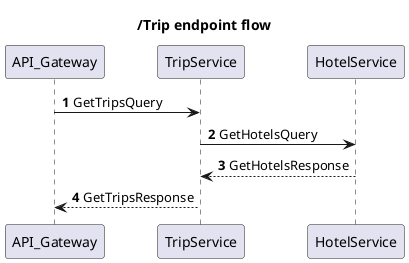 @startuml
'https://plantuml.com/sequence-diagram
title /Trip endpoint flow 

autonumber

API_Gateway -> TripService: GetTripsQuery
TripService -> HotelService: GetHotelsQuery

HotelService --> TripService: GetHotelsResponse
TripService --> API_Gateway: GetTripsResponse
@enduml